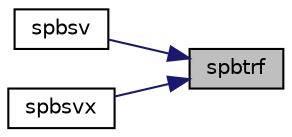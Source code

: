 digraph "spbtrf"
{
 // LATEX_PDF_SIZE
  edge [fontname="Helvetica",fontsize="10",labelfontname="Helvetica",labelfontsize="10"];
  node [fontname="Helvetica",fontsize="10",shape=record];
  rankdir="RL";
  Node1 [label="spbtrf",height=0.2,width=0.4,color="black", fillcolor="grey75", style="filled", fontcolor="black",tooltip="SPBTRF"];
  Node1 -> Node2 [dir="back",color="midnightblue",fontsize="10",style="solid",fontname="Helvetica"];
  Node2 [label="spbsv",height=0.2,width=0.4,color="black", fillcolor="white", style="filled",URL="$spbsv_8f.html#aa4fd8a9b07bed6c621210e5cfa7fe514",tooltip="SPBSV computes the solution to system of linear equations A * X = B for OTHER matrices"];
  Node1 -> Node3 [dir="back",color="midnightblue",fontsize="10",style="solid",fontname="Helvetica"];
  Node3 [label="spbsvx",height=0.2,width=0.4,color="black", fillcolor="white", style="filled",URL="$spbsvx_8f.html#a173d044dadcc86da5e6f9e5c3dcee071",tooltip="SPBSVX computes the solution to system of linear equations A * X = B for OTHER matrices"];
}
